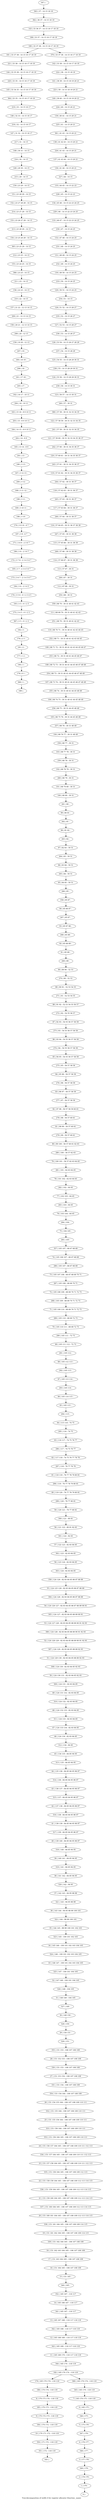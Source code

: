 digraph G {
graph [label="Tree-decomposition of width 4 for register allocator (function _main)"]
0[label="0 | : "];
1[label="1 | 179 : "];
2[label="2 | 178 179 : "];
3[label="3 | 177 178 : "];
4[label="4 | 176 177 : "];
5[label="5 | 175 176 : "];
6[label="6 | 165 175 : "];
7[label="7 | 165 170 175 : 118 119 "];
8[label="8 | 170 173 174 : 118 119 "];
9[label="9 | 170 172 173 : 118 119 "];
10[label="10 | 170 171 172 : 118 119 "];
11[label="11 | 165 169 170 : 116 117 118 119 "];
12[label="12 | 165 168 169 : 116 117 118 119 "];
13[label="13 | 165 167 168 : 116 117 118 119 "];
14[label="14 | 165 166 167 : 116 117 "];
15[label="15 | 151 165 : "];
16[label="16 | 151 164 165 : 106 107 108 109 "];
17[label="17 | 151 163 164 165 : 106 107 108 109 "];
18[label="18 | 151 162 163 164 165 : 106 107 108 109 "];
19[label="19 | 151 161 162 164 165 : 106 107 108 109 114 115 "];
20[label="20 | 151 160 161 164 165 : 106 107 108 109 112 113 114 115 "];
21[label="21 | 151 159 160 164 165 : 106 107 108 109 112 113 114 115 "];
22[label="22 | 151 158 159 164 165 : 106 107 108 109 112 113 114 115 "];
23[label="23 | 151 157 158 164 165 : 106 107 108 109 110 111 112 113 "];
24[label="24 | 151 156 157 164 165 : 106 107 108 109 110 111 112 113 "];
25[label="25 | 151 155 156 164 : 106 107 108 109 110 111 "];
26[label="26 | 151 154 155 164 : 106 107 108 109 110 111 "];
27[label="27 | 151 153 154 : 106 107 108 109 "];
28[label="28 | 151 152 153 : 106 107 108 109 "];
29[label="29 | 150 151 : "];
30[label="30 | 149 150 : "];
31[label="31 | 148 149 : 104 105 "];
32[label="32 | 147 148 : 100 101 104 105 "];
33[label="33 | 146 147 : 100 101 102 103 104 105 "];
34[label="34 | 145 146 : 100 101 102 103 104 105 "];
35[label="35 | 144 145 : 98 99 100 101 102 103 "];
36[label="36 | 143 144 : 94 95 98 99 100 101 "];
37[label="37 | 142 143 : 94 95 98 99 "];
38[label="38 | 141 142 : 84 85 94 95 "];
39[label="39 | 140 141 : 84 85 94 95 "];
40[label="40 | 139 140 : 84 85 94 95 96 97 "];
41[label="41 | 138 139 : 84 85 94 95 96 97 "];
42[label="42 | 137 138 : 84 85 94 95 96 97 "];
43[label="43 | 136 137 : 84 85 94 95 96 97 "];
44[label="44 | 135 136 : 84 85 94 95 96 97 "];
45[label="45 | 134 135 : 84 85 94 95 "];
46[label="46 | 124 134 : 82 83 84 85 "];
47[label="47 | 124 133 134 : 82 83 84 85 "];
48[label="48 | 124 132 133 : 82 83 84 85 "];
49[label="49 | 124 131 132 : 82 83 84 85 "];
50[label="50 | 124 130 131 : 82 83 84 85 92 93 "];
51[label="51 | 124 129 130 : 82 83 84 85 88 89 92 93 "];
52[label="52 | 124 128 129 : 82 83 84 85 88 89 90 91 92 93 "];
53[label="53 | 124 127 128 : 82 83 84 85 88 89 90 91 92 93 "];
54[label="54 | 124 126 127 : 82 83 84 85 86 87 88 89 90 91 "];
55[label="55 | 124 125 126 : 82 83 84 85 86 87 88 89 "];
56[label="56 | 123 124 : 82 83 84 85 "];
57[label="57 | 122 123 : 82 83 84 85 "];
58[label="58 | 121 122 : 80 81 82 83 "];
59[label="59 | 120 121 : 76 77 80 81 "];
60[label="60 | 119 120 : 76 77 78 79 80 81 "];
61[label="61 | 118 119 : 76 77 78 79 80 81 "];
62[label="62 | 117 118 : 74 75 76 77 78 79 "];
63[label="63 | 116 117 : 74 75 76 77 "];
64[label="64 | 115 116 : 74 75 "];
65[label="65 | 105 115 : "];
66[label="66 | 105 114 115 : "];
67[label="67 | 105 113 114 : "];
68[label="68 | 105 112 113 : "];
69[label="69 | 105 111 112 : 72 73 "];
70[label="70 | 105 110 111 : 68 69 72 73 "];
71[label="71 | 105 109 110 : 68 69 70 71 72 73 "];
72[label="72 | 105 108 109 : 68 69 70 71 72 73 "];
73[label="73 | 105 107 108 : 66 67 68 69 70 71 "];
74[label="74 | 105 106 107 : 66 67 68 69 "];
75[label="75 | 104 105 : "];
76[label="76 | 103 104 : 64 65 "];
77[label="77 | 102 103 : 64 65 "];
78[label="78 | 101 102 : 62 63 64 65 "];
79[label="79 | 100 101 : 56 57 62 63 64 65 "];
80[label="80 | 99 100 : 56 57 60 61 62 63 "];
81[label="81 | 98 99 : 56 57 60 61 "];
82[label="82 | 97 98 : 56 57 58 59 60 61 "];
83[label="83 | 96 97 : 56 57 58 59 "];
84[label="84 | 95 96 : 56 57 58 59 "];
85[label="85 | 94 95 : 54 55 56 57 58 59 "];
86[label="86 | 93 94 : 54 55 56 57 58 59 "];
87[label="87 | 92 93 : 54 55 56 57 58 59 "];
88[label="88 | 91 92 : 52 53 54 55 56 57 "];
89[label="89 | 90 91 : 52 53 54 55 "];
90[label="90 | 89 90 : 52 53 "];
91[label="91 | 85 89 : "];
92[label="92 | 85 88 89 : "];
93[label="93 | 85 87 88 : "];
94[label="94 | 85 86 87 : "];
95[label="95 | 84 85 : 50 51 "];
96[label="96 | 83 84 : 50 51 "];
97[label="97 | 82 83 : 50 51 "];
98[label="98 | 81 82 : "];
99[label="99 | 80 81 : "];
100[label="100 | 68 80 : 30 31 "];
101[label="101 | 68 79 80 : 30 31 "];
102[label="102 | 68 78 79 : 30 31 "];
103[label="103 | 68 77 78 : 30 31 "];
104[label="104 | 68 76 77 : 30 31 48 49 "];
105[label="105 | 68 75 76 : 30 31 44 45 48 49 "];
106[label="106 | 68 74 75 : 30 31 40 41 44 45 48 49 "];
107[label="107 | 68 73 74 : 30 31 40 41 44 45 46 47 48 49 "];
108[label="108 | 68 72 73 : 30 31 40 41 44 45 46 47 48 49 "];
109[label="109 | 68 71 72 : 30 31 40 41 42 43 44 45 46 47 "];
110[label="110 | 68 70 71 : 30 31 40 41 42 43 44 45 "];
111[label="111 | 68 69 70 : 30 31 40 41 42 43 "];
112[label="112 | 67 68 : 30 31 "];
113[label="113 | 57 67 : 30 31 "];
114[label="114 | 57 66 67 : 30 31 38 39 "];
115[label="115 | 57 65 66 : 30 31 38 39 "];
116[label="116 | 57 64 65 : 30 31 36 37 38 39 "];
117[label="117 | 57 63 64 : 30 31 36 37 "];
118[label="118 | 57 62 63 : 30 31 36 37 "];
119[label="119 | 57 61 62 : 30 31 34 35 36 37 "];
120[label="120 | 57 60 61 : 30 31 34 35 36 37 "];
121[label="121 | 57 59 60 : 30 31 32 33 34 35 36 37 "];
122[label="122 | 57 58 59 : 30 31 32 33 34 35 "];
123[label="123 | 56 57 : 14 15 30 31 "];
124[label="124 | 55 56 : 14 15 28 29 30 31 "];
125[label="125 | 54 55 : 14 15 28 29 30 31 "];
126[label="126 | 53 54 : 14 15 26 27 28 29 "];
127[label="127 | 52 53 : 14 15 26 27 "];
128[label="128 | 51 52 : 14 15 26 27 "];
129[label="129 | 50 51 : 14 15 24 25 "];
130[label="130 | 49 50 : 14 15 24 25 "];
131[label="131 | 48 49 : 14 15 24 25 "];
132[label="132 | 47 48 : 14 15 24 25 "];
133[label="133 | 46 47 : 14 15 22 23 24 25 "];
134[label="134 | 45 46 : 14 15 22 23 24 25 "];
135[label="135 | 44 45 : 14 15 22 23 "];
136[label="136 | 41 44 : 14 15 20 21 "];
137[label="137 | 41 43 44 : 14 15 20 21 "];
138[label="138 | 41 42 43 : 14 15 20 21 "];
139[label="139 | 40 41 : 14 15 20 21 "];
140[label="140 | 39 40 : 14 15 18 19 20 21 "];
141[label="141 | 38 39 : 14 15 18 19 20 21 "];
142[label="142 | 33 38 : 14 15 16 17 18 19 "];
143[label="143 | 33 36 37 : 14 15 16 17 18 19 "];
144[label="144 | 33 35 38 : 14 15 16 17 18 19 "];
145[label="145 | 33 34 35 : 14 15 16 17 18 19 "];
146[label="146 | 32 33 : 14 15 16 17 "];
147[label="147 | 31 32 : 14 15 16 17 "];
148[label="148 | 30 31 : 14 15 "];
149[label="149 | 29 30 : 14 15 "];
150[label="150 | 23 29 : 14 15 "];
151[label="151 | 23 28 29 : 14 15 "];
152[label="152 | 23 27 28 29 : 14 15 "];
153[label="153 | 23 26 27 29 : 14 15 "];
154[label="154 | 23 25 26 29 : 14 15 "];
155[label="155 | 23 24 25 : 14 15 "];
156[label="156 | 22 23 : 14 15 "];
157[label="157 | 21 22 : 12 13 14 15 "];
158[label="158 | 20 21 : 12 13 14 15 "];
159[label="159 | 19 20 : 12 13 "];
160[label="160 | 18 19 : "];
161[label="161 | 17 18 : "];
162[label="162 | 16 17 : 10 11 "];
163[label="163 | 15 16 : 8 9 10 11 "];
164[label="164 | 14 15 : 8 9 10 11 "];
165[label="165 | 13 14 : 8 9 "];
166[label="166 | 3 13 : "];
167[label="167 | 3 12 13 : "];
168[label="168 | 3 11 12 : "];
169[label="169 | 3 10 11 : "];
170[label="170 | 3 9 10 : 6 7 "];
171[label="171 | 3 8 9 : 2 3 6 7 "];
172[label="172 | 3 7 8 : 2 3 4 5 6 7 "];
173[label="173 | 3 6 7 : 2 3 4 5 6 7 "];
174[label="174 | 3 5 6 : 0 1 2 3 4 5 "];
175[label="175 | 3 4 5 : 0 1 2 3 "];
176[label="176 | 2 3 : "];
177[label="177 | 1 2 : "];
178[label="178 | 0 1 : "];
179[label="179 | 165 170 174 : 118 119 "];
180[label="180 | 33 37 38 : 14 15 16 17 18 19 "];
181[label="181 | 33 37 38 : 14 15 16 17 18 19 "];
182[label="182 | 165 170 174 : 118 119 "];
183[label="183 | : "];
184[label="184 | 170 172 : 118 119 "];
185[label="185 | 170 173 : 118 119 "];
186[label="186 | 170 174 : 118 119 "];
187[label="187 | : "];
188[label="188 | 33 37 : 14 15 16 17 18 19 "];
189[label="189 | : "];
190[label="190 | 1 : "];
191[label="191 | 2 : "];
192[label="192 | 3 : "];
193[label="193 | 3 5 : 0 1 2 3 "];
194[label="194 | 3 6 : 2 3 4 5 "];
195[label="195 | 3 7 : 2 3 4 5 6 7 "];
196[label="196 | 3 8 : 2 3 6 7 "];
197[label="197 | 3 9 : 6 7 "];
198[label="198 | 3 10 : "];
199[label="199 | 3 11 : "];
200[label="200 | 3 12 : "];
201[label="201 | 13 : "];
202[label="202 | 14 : 8 9 "];
203[label="203 | 15 : 8 9 10 11 "];
204[label="204 | 16 : 10 11 "];
205[label="205 | 17 : "];
206[label="206 | 18 : "];
207[label="207 | 19 : "];
208[label="208 | 20 : 12 13 "];
209[label="209 | 21 : 12 13 14 15 "];
210[label="210 | 22 : 14 15 "];
211[label="211 | 23 : 14 15 "];
212[label="212 | 23 25 : 14 15 "];
213[label="213 | 23 26 29 : 14 15 "];
214[label="214 | 23 27 29 : 14 15 "];
215[label="215 | 29 : 14 15 "];
216[label="216 | 30 : 14 15 "];
217[label="217 | 31 : 14 15 "];
218[label="218 | 32 : 14 15 16 17 "];
219[label="219 | 33 : 14 15 16 17 "];
220[label="220 | 33 35 : 14 15 16 17 18 19 "];
221[label="221 | 33 38 : 14 15 16 17 18 19 "];
222[label="222 | 38 : 14 15 18 19 "];
223[label="223 | 39 : 14 15 18 19 20 21 "];
224[label="224 | 40 : 14 15 20 21 "];
225[label="225 | 41 : 14 15 20 21 "];
226[label="226 | 41 43 : 14 15 20 21 "];
227[label="227 | 44 : 14 15 "];
228[label="228 | 45 : 14 15 22 23 "];
229[label="229 | 46 : 14 15 22 23 24 25 "];
230[label="230 | 47 : 14 15 24 25 "];
231[label="231 | 48 : 14 15 24 25 "];
232[label="232 | 49 : 14 15 24 25 "];
233[label="233 | 50 : 14 15 24 25 "];
234[label="234 | 51 : 14 15 "];
235[label="235 | 52 : 14 15 26 27 "];
236[label="236 | 53 : 14 15 26 27 "];
237[label="237 | 54 : 14 15 28 29 "];
238[label="238 | 55 : 14 15 28 29 30 31 "];
239[label="239 | 56 : 14 15 30 31 "];
240[label="240 | 57 : 30 31 "];
241[label="241 | 57 59 : 30 31 32 33 34 35 "];
242[label="242 | 57 60 : 30 31 34 35 36 37 "];
243[label="243 | 57 61 : 30 31 34 35 36 37 "];
244[label="244 | 57 62 : 30 31 36 37 "];
245[label="245 | 57 63 : 30 31 36 37 "];
246[label="246 | 57 64 : 30 31 36 37 "];
247[label="247 | 57 65 : 30 31 38 39 "];
248[label="248 | 57 66 : 30 31 38 39 "];
249[label="249 | 67 : 30 31 "];
250[label="250 | 68 : 30 31 "];
251[label="251 | 68 70 : 30 31 40 41 42 43 "];
252[label="252 | 68 71 : 30 31 40 41 42 43 44 45 "];
253[label="253 | 68 72 : 30 31 40 41 44 45 46 47 "];
254[label="254 | 68 73 : 30 31 40 41 44 45 46 47 48 49 "];
255[label="255 | 68 74 : 30 31 40 41 44 45 48 49 "];
256[label="256 | 68 75 : 30 31 44 45 48 49 "];
257[label="257 | 68 76 : 30 31 48 49 "];
258[label="258 | 68 77 : 30 31 "];
259[label="259 | 68 78 : 30 31 "];
260[label="260 | 68 79 : 30 31 "];
261[label="261 | 80 : "];
262[label="262 | 81 : "];
263[label="263 | 82 : "];
264[label="264 | 83 : 50 51 "];
265[label="265 | 84 : 50 51 "];
266[label="266 | 85 : "];
267[label="267 | 85 87 : "];
268[label="268 | 85 88 : "];
269[label="269 | 89 : "];
270[label="270 | 90 : 52 53 "];
271[label="271 | 91 : 52 53 54 55 "];
272[label="272 | 92 : 54 55 56 57 "];
273[label="273 | 93 : 54 55 56 57 58 59 "];
274[label="274 | 94 : 54 55 56 57 58 59 "];
275[label="275 | 95 : 56 57 58 59 "];
276[label="276 | 96 : 56 57 58 59 "];
277[label="277 | 97 : 56 57 58 59 "];
278[label="278 | 98 : 56 57 60 61 "];
279[label="279 | 99 : 56 57 60 61 "];
280[label="280 | 100 : 56 57 62 63 "];
281[label="281 | 101 : 62 63 64 65 "];
282[label="282 | 102 : 64 65 "];
283[label="283 | 103 : 64 65 "];
284[label="284 | 104 : "];
285[label="285 | 105 : "];
286[label="286 | 105 107 : 66 67 68 69 "];
287[label="287 | 105 108 : 68 69 70 71 "];
288[label="288 | 105 109 : 68 69 70 71 72 73 "];
289[label="289 | 105 110 : 68 69 72 73 "];
290[label="290 | 105 111 : 72 73 "];
291[label="291 | 105 112 : "];
292[label="292 | 105 113 : "];
293[label="293 | 105 114 : "];
294[label="294 | 115 : "];
295[label="295 | 116 : 74 75 "];
296[label="296 | 117 : 74 75 76 77 "];
297[label="297 | 118 : 76 77 78 79 "];
298[label="298 | 119 : 76 77 78 79 80 81 "];
299[label="299 | 120 : 76 77 80 81 "];
300[label="300 | 121 : 80 81 "];
301[label="301 | 122 : 82 83 "];
302[label="302 | 123 : 82 83 84 85 "];
303[label="303 | 124 : 82 83 84 85 "];
304[label="304 | 124 126 : 82 83 84 85 86 87 88 89 "];
305[label="305 | 124 127 : 82 83 84 85 88 89 90 91 "];
306[label="306 | 124 128 : 82 83 84 85 88 89 90 91 92 93 "];
307[label="307 | 124 129 : 82 83 84 85 88 89 92 93 "];
308[label="308 | 124 130 : 82 83 84 85 92 93 "];
309[label="309 | 124 131 : 82 83 84 85 "];
310[label="310 | 124 132 : 82 83 84 85 "];
311[label="311 | 124 133 : 82 83 84 85 "];
312[label="312 | 134 : 84 85 "];
313[label="313 | 135 : 84 85 94 95 "];
314[label="314 | 136 : 84 85 94 95 96 97 "];
315[label="315 | 137 : 84 85 94 95 96 97 "];
316[label="316 | 138 : 84 85 94 95 96 97 "];
317[label="317 | 139 : 84 85 94 95 96 97 "];
318[label="318 | 140 : 84 85 94 95 "];
319[label="319 | 141 : 84 85 94 95 "];
320[label="320 | 142 : 94 95 "];
321[label="321 | 143 : 94 95 98 99 "];
322[label="322 | 144 : 98 99 100 101 "];
323[label="323 | 145 : 100 101 102 103 "];
324[label="324 | 146 : 100 101 102 103 104 105 "];
325[label="325 | 147 : 100 101 104 105 "];
326[label="326 | 148 : 104 105 "];
327[label="327 | 149 : "];
328[label="328 | 150 : "];
329[label="329 | 151 : "];
330[label="330 | 151 153 : 106 107 108 109 "];
331[label="331 | 151 154 : 106 107 108 109 "];
332[label="332 | 151 155 164 : 106 107 108 109 110 111 "];
333[label="333 | 151 156 164 : 106 107 108 109 110 111 "];
334[label="334 | 151 157 164 165 : 106 107 108 109 110 111 112 113 "];
335[label="335 | 151 158 164 165 : 106 107 108 109 112 113 "];
336[label="336 | 151 159 164 165 : 106 107 108 109 112 113 114 115 "];
337[label="337 | 151 160 164 165 : 106 107 108 109 112 113 114 115 "];
338[label="338 | 151 161 164 165 : 106 107 108 109 114 115 "];
339[label="339 | 151 162 164 165 : 106 107 108 109 "];
340[label="340 | 165 : "];
341[label="341 | 165 167 : 116 117 "];
342[label="342 | 165 168 : 116 117 118 119 "];
343[label="343 | 165 169 : 116 117 118 119 "];
344[label="344 | 165 170 : 118 119 "];
345[label="345 | 165 170 : 118 119 "];
346[label="346 | 175 : "];
347[label="347 | 176 : "];
348[label="348 | 177 : "];
349[label="349 | 178 : "];
350[label="350 | 171 172 : 118 119 "];
351[label="351 | 172 : 118 119 "];
352[label="352 | 165 167 : 116 117 "];
353[label="353 | 151 156 164 165 : 106 107 108 109 110 111 "];
354[label="354 | 151 154 164 : 106 107 108 109 "];
355[label="355 | 151 153 : 106 107 108 109 "];
356[label="356 | 124 126 : 82 83 84 85 86 87 88 89 "];
357[label="357 | 105 107 : 66 67 68 69 "];
358[label="358 | 85 87 : "];
359[label="359 | 68 70 : 30 31 40 41 42 43 "];
360[label="360 | 57 59 : 30 31 32 33 34 35 "];
361[label="361 | 41 43 : 14 15 20 21 "];
362[label="362 | 36 37 : 14 15 18 19 "];
363[label="363 | 37 : 14 15 18 19 "];
364[label="364 | 33 35 : 14 15 16 17 18 19 "];
365[label="365 | 23 25 29 : 14 15 "];
366[label="366 | 23 25 : 14 15 "];
367[label="367 | 3 5 : 0 1 2 3 "];
368[label="368 | 1 : "];
369[label="369 | 165 170 174 : 118 119 "];
370[label="370 | 33 37 38 : 14 15 16 17 18 19 "];
150->151 ;
151->152 ;
166->167 ;
184->10 ;
9->184 ;
185->9 ;
8->185 ;
186->8 ;
179->186 ;
190->178 ;
177->190 ;
191->177 ;
176->191 ;
192->176 ;
193->175 ;
174->193 ;
194->174 ;
173->194 ;
195->173 ;
172->195 ;
196->172 ;
171->196 ;
197->171 ;
170->197 ;
198->170 ;
169->198 ;
199->169 ;
168->199 ;
200->168 ;
167->200 ;
201->166 ;
165->201 ;
202->165 ;
164->202 ;
203->164 ;
163->203 ;
204->163 ;
162->204 ;
205->162 ;
161->205 ;
206->161 ;
160->206 ;
207->160 ;
159->207 ;
208->159 ;
158->208 ;
209->158 ;
157->209 ;
210->157 ;
156->210 ;
211->156 ;
212->155 ;
213->154 ;
153->213 ;
214->153 ;
152->214 ;
215->150 ;
149->215 ;
216->149 ;
148->216 ;
217->148 ;
147->217 ;
218->147 ;
146->218 ;
219->146 ;
220->145 ;
144->220 ;
221->144 ;
181->221 ;
10->350 ;
351->183 ;
350->351 ;
364->219 ;
145->364 ;
365->212 ;
154->365 ;
366->211 ;
155->366 ;
367->192 ;
175->367 ;
368->189 ;
178->368 ;
187->363 ;
363->362 ;
362->143 ;
143->188 ;
188->180 ;
142->222 ;
222->141 ;
141->223 ;
223->140 ;
140->224 ;
224->139 ;
139->225 ;
225->361 ;
361->138 ;
138->226 ;
226->137 ;
137->136 ;
136->227 ;
227->135 ;
135->228 ;
228->134 ;
134->229 ;
229->133 ;
133->230 ;
230->132 ;
132->231 ;
231->131 ;
131->232 ;
232->130 ;
130->233 ;
233->129 ;
129->234 ;
234->128 ;
128->235 ;
235->127 ;
127->236 ;
236->126 ;
126->237 ;
237->125 ;
125->238 ;
238->124 ;
124->239 ;
239->123 ;
123->240 ;
240->360 ;
360->122 ;
122->241 ;
241->121 ;
121->242 ;
242->120 ;
120->243 ;
243->119 ;
119->244 ;
244->118 ;
118->245 ;
245->117 ;
117->246 ;
246->116 ;
116->247 ;
247->115 ;
115->248 ;
248->114 ;
114->113 ;
113->249 ;
249->112 ;
112->250 ;
250->359 ;
359->111 ;
111->251 ;
251->110 ;
110->252 ;
252->109 ;
109->253 ;
253->108 ;
108->254 ;
254->107 ;
107->255 ;
255->106 ;
106->256 ;
256->105 ;
105->257 ;
257->104 ;
104->258 ;
258->103 ;
103->259 ;
259->102 ;
102->260 ;
260->101 ;
101->100 ;
100->261 ;
261->99 ;
99->262 ;
262->98 ;
98->263 ;
263->97 ;
97->264 ;
264->96 ;
96->265 ;
265->95 ;
95->266 ;
266->358 ;
358->94 ;
94->267 ;
267->93 ;
93->268 ;
268->92 ;
92->91 ;
91->269 ;
269->90 ;
90->270 ;
270->89 ;
89->271 ;
271->88 ;
88->272 ;
272->87 ;
87->273 ;
273->86 ;
86->274 ;
274->85 ;
85->275 ;
275->84 ;
84->276 ;
276->83 ;
83->277 ;
277->82 ;
82->278 ;
278->81 ;
81->279 ;
279->80 ;
80->280 ;
280->79 ;
79->281 ;
281->78 ;
78->282 ;
282->77 ;
77->283 ;
283->76 ;
76->284 ;
284->75 ;
75->285 ;
285->357 ;
357->74 ;
74->286 ;
286->73 ;
73->287 ;
287->72 ;
72->288 ;
288->71 ;
71->289 ;
289->70 ;
70->290 ;
290->69 ;
69->291 ;
291->68 ;
68->292 ;
292->67 ;
67->293 ;
293->66 ;
66->65 ;
65->294 ;
294->64 ;
64->295 ;
295->63 ;
63->296 ;
296->62 ;
62->297 ;
297->61 ;
61->298 ;
298->60 ;
60->299 ;
299->59 ;
59->300 ;
300->58 ;
58->301 ;
301->57 ;
57->302 ;
302->56 ;
56->303 ;
303->356 ;
356->55 ;
55->304 ;
304->54 ;
54->305 ;
305->53 ;
53->306 ;
306->52 ;
52->307 ;
307->51 ;
51->308 ;
308->50 ;
50->309 ;
309->49 ;
49->310 ;
310->48 ;
48->311 ;
311->47 ;
47->46 ;
46->312 ;
312->45 ;
45->313 ;
313->44 ;
44->314 ;
314->43 ;
43->315 ;
315->42 ;
42->316 ;
316->41 ;
41->317 ;
317->40 ;
40->318 ;
318->39 ;
39->319 ;
319->38 ;
38->320 ;
320->37 ;
37->321 ;
321->36 ;
36->322 ;
322->35 ;
35->323 ;
323->34 ;
34->324 ;
324->33 ;
33->325 ;
325->32 ;
32->326 ;
326->31 ;
31->327 ;
327->30 ;
30->328 ;
328->29 ;
29->329 ;
329->355 ;
355->28 ;
28->330 ;
330->27 ;
27->331 ;
331->354 ;
354->26 ;
26->332 ;
332->25 ;
25->333 ;
333->353 ;
353->24 ;
24->334 ;
334->23 ;
23->335 ;
335->22 ;
22->336 ;
336->21 ;
21->337 ;
337->20 ;
20->338 ;
338->19 ;
19->339 ;
339->18 ;
18->17 ;
17->16 ;
16->15 ;
15->340 ;
340->352 ;
352->14 ;
14->341 ;
341->13 ;
13->342 ;
342->12 ;
12->343 ;
343->11 ;
11->344 ;
344->182 ;
345->7 ;
7->6 ;
6->346 ;
346->5 ;
5->347 ;
347->4 ;
4->348 ;
348->3 ;
3->349 ;
349->2 ;
2->1 ;
1->0 ;
369->345 ;
370->142 ;
182->179 ;
182->369 ;
180->181 ;
180->370 ;
}
